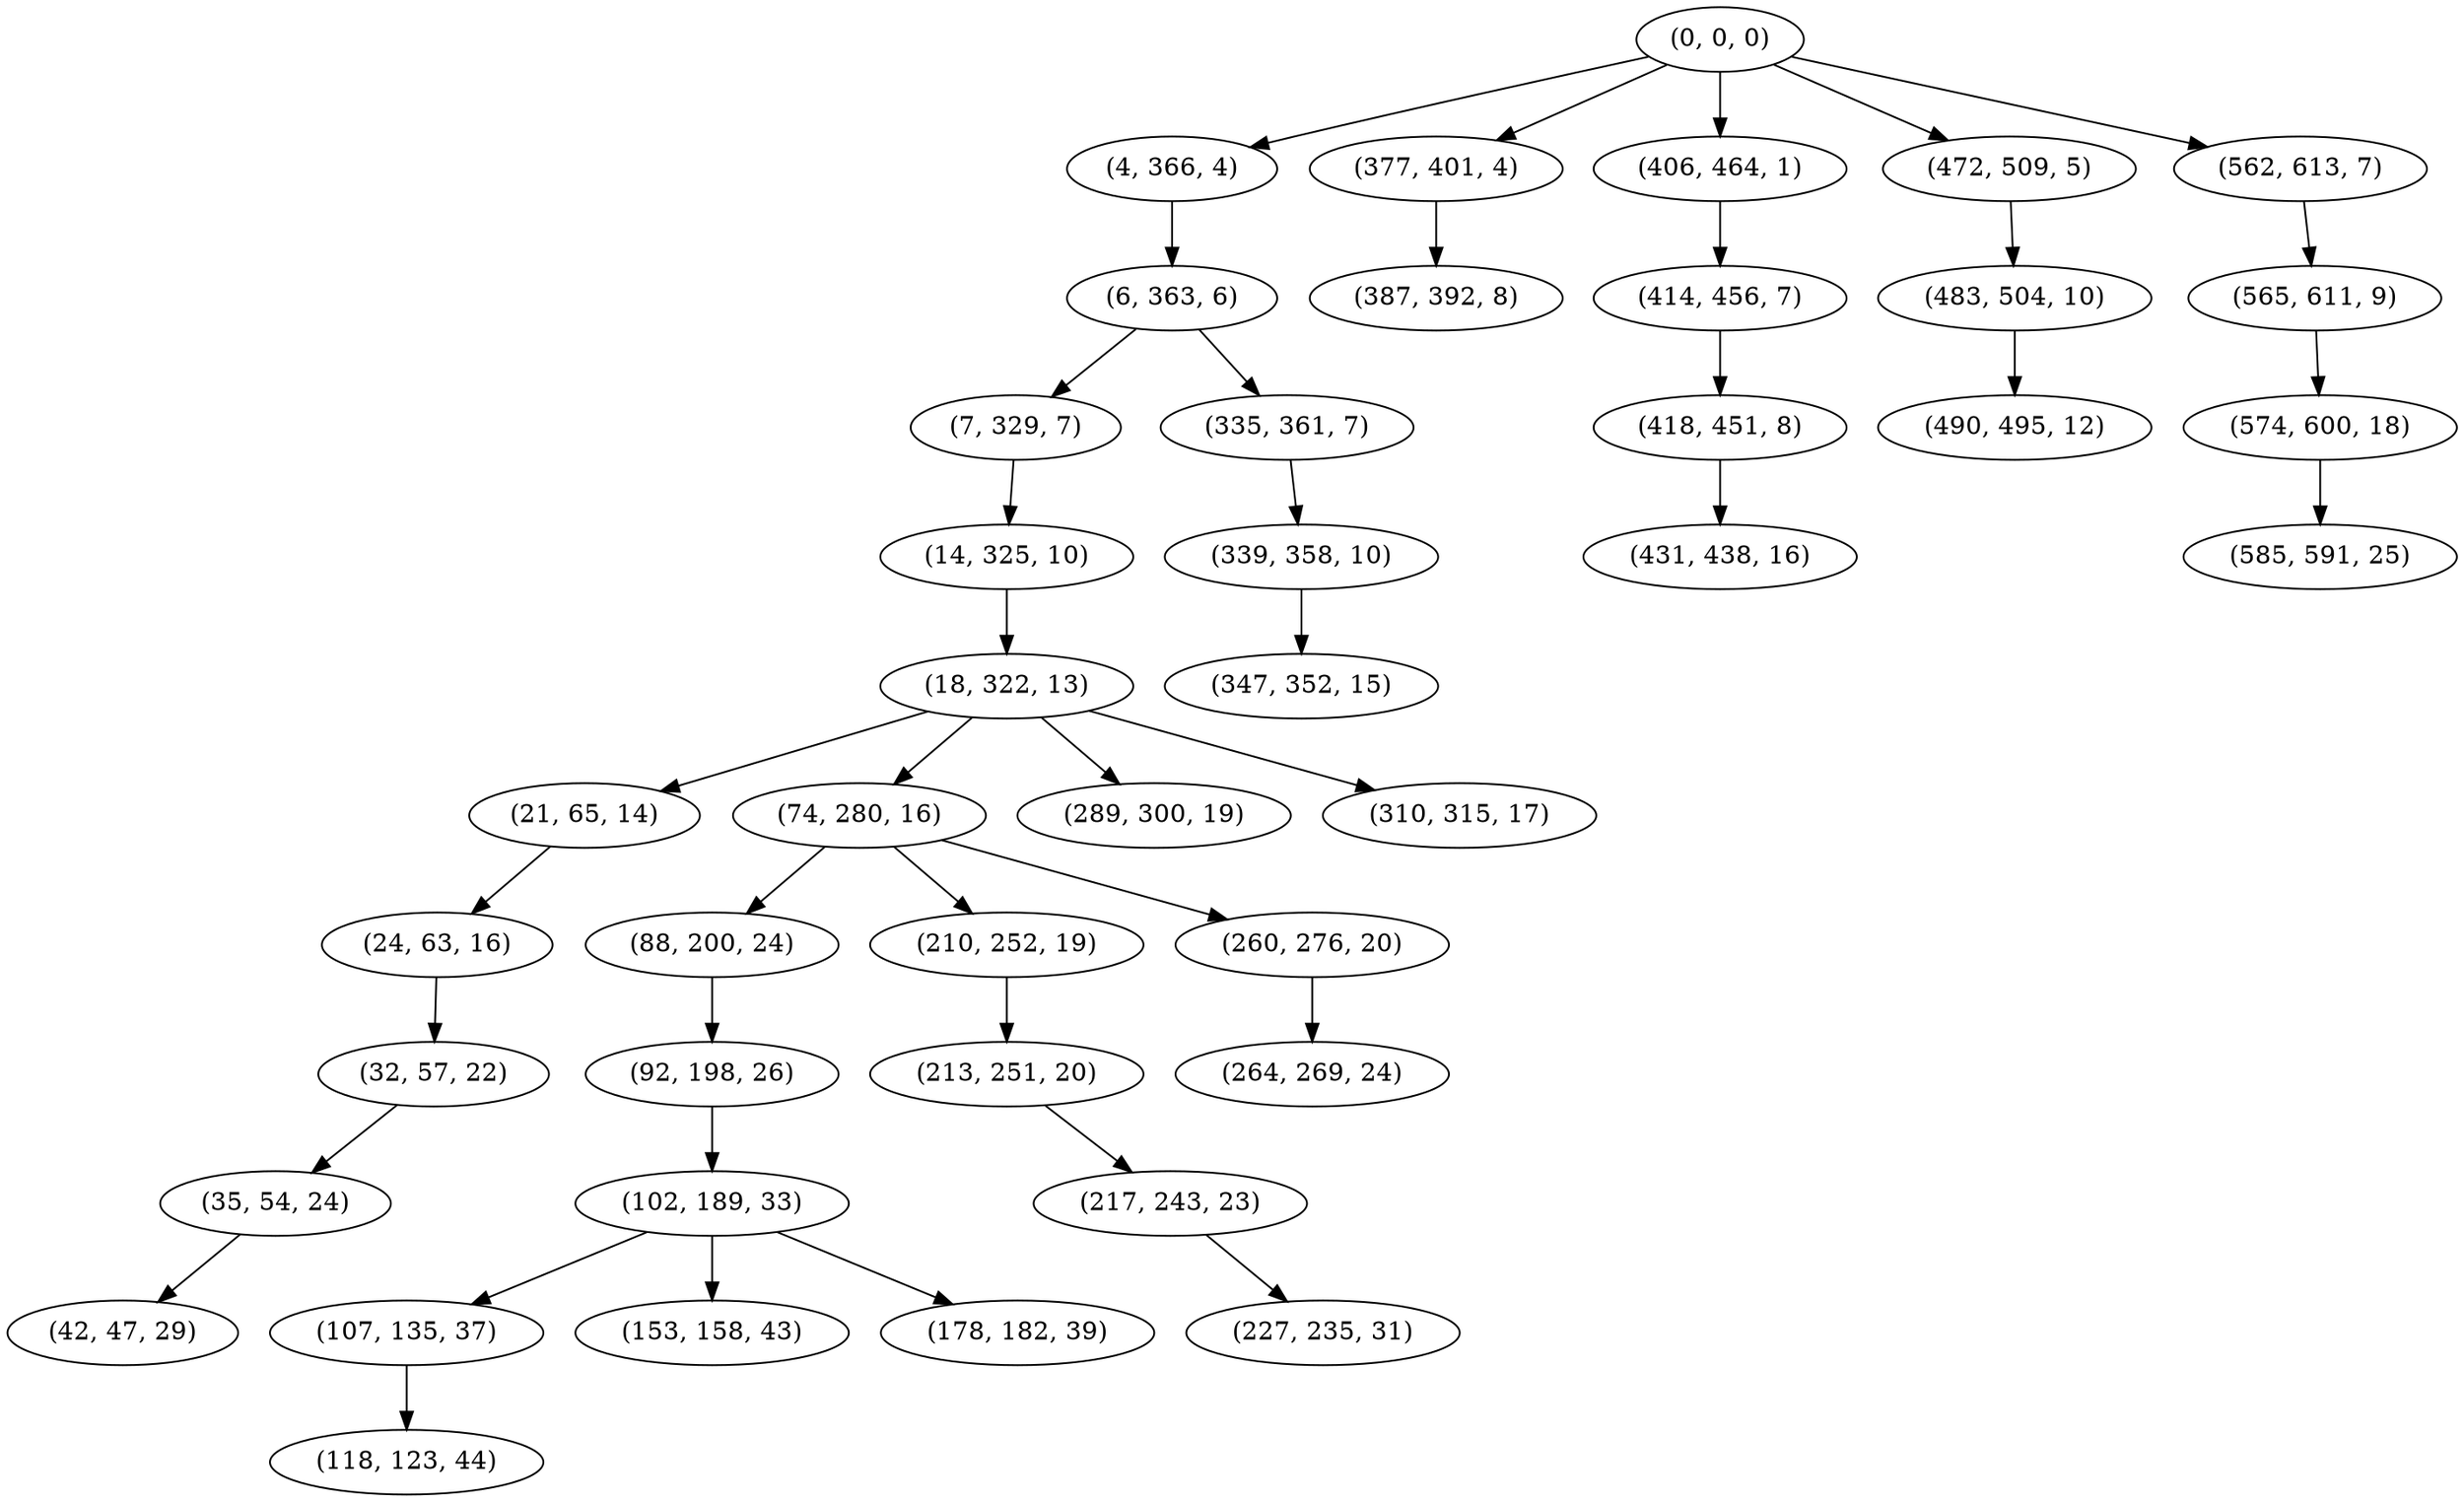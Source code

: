 digraph tree {
    "(0, 0, 0)";
    "(4, 366, 4)";
    "(6, 363, 6)";
    "(7, 329, 7)";
    "(14, 325, 10)";
    "(18, 322, 13)";
    "(21, 65, 14)";
    "(24, 63, 16)";
    "(32, 57, 22)";
    "(35, 54, 24)";
    "(42, 47, 29)";
    "(74, 280, 16)";
    "(88, 200, 24)";
    "(92, 198, 26)";
    "(102, 189, 33)";
    "(107, 135, 37)";
    "(118, 123, 44)";
    "(153, 158, 43)";
    "(178, 182, 39)";
    "(210, 252, 19)";
    "(213, 251, 20)";
    "(217, 243, 23)";
    "(227, 235, 31)";
    "(260, 276, 20)";
    "(264, 269, 24)";
    "(289, 300, 19)";
    "(310, 315, 17)";
    "(335, 361, 7)";
    "(339, 358, 10)";
    "(347, 352, 15)";
    "(377, 401, 4)";
    "(387, 392, 8)";
    "(406, 464, 1)";
    "(414, 456, 7)";
    "(418, 451, 8)";
    "(431, 438, 16)";
    "(472, 509, 5)";
    "(483, 504, 10)";
    "(490, 495, 12)";
    "(562, 613, 7)";
    "(565, 611, 9)";
    "(574, 600, 18)";
    "(585, 591, 25)";
    "(0, 0, 0)" -> "(4, 366, 4)";
    "(0, 0, 0)" -> "(377, 401, 4)";
    "(0, 0, 0)" -> "(406, 464, 1)";
    "(0, 0, 0)" -> "(472, 509, 5)";
    "(0, 0, 0)" -> "(562, 613, 7)";
    "(4, 366, 4)" -> "(6, 363, 6)";
    "(6, 363, 6)" -> "(7, 329, 7)";
    "(6, 363, 6)" -> "(335, 361, 7)";
    "(7, 329, 7)" -> "(14, 325, 10)";
    "(14, 325, 10)" -> "(18, 322, 13)";
    "(18, 322, 13)" -> "(21, 65, 14)";
    "(18, 322, 13)" -> "(74, 280, 16)";
    "(18, 322, 13)" -> "(289, 300, 19)";
    "(18, 322, 13)" -> "(310, 315, 17)";
    "(21, 65, 14)" -> "(24, 63, 16)";
    "(24, 63, 16)" -> "(32, 57, 22)";
    "(32, 57, 22)" -> "(35, 54, 24)";
    "(35, 54, 24)" -> "(42, 47, 29)";
    "(74, 280, 16)" -> "(88, 200, 24)";
    "(74, 280, 16)" -> "(210, 252, 19)";
    "(74, 280, 16)" -> "(260, 276, 20)";
    "(88, 200, 24)" -> "(92, 198, 26)";
    "(92, 198, 26)" -> "(102, 189, 33)";
    "(102, 189, 33)" -> "(107, 135, 37)";
    "(102, 189, 33)" -> "(153, 158, 43)";
    "(102, 189, 33)" -> "(178, 182, 39)";
    "(107, 135, 37)" -> "(118, 123, 44)";
    "(210, 252, 19)" -> "(213, 251, 20)";
    "(213, 251, 20)" -> "(217, 243, 23)";
    "(217, 243, 23)" -> "(227, 235, 31)";
    "(260, 276, 20)" -> "(264, 269, 24)";
    "(335, 361, 7)" -> "(339, 358, 10)";
    "(339, 358, 10)" -> "(347, 352, 15)";
    "(377, 401, 4)" -> "(387, 392, 8)";
    "(406, 464, 1)" -> "(414, 456, 7)";
    "(414, 456, 7)" -> "(418, 451, 8)";
    "(418, 451, 8)" -> "(431, 438, 16)";
    "(472, 509, 5)" -> "(483, 504, 10)";
    "(483, 504, 10)" -> "(490, 495, 12)";
    "(562, 613, 7)" -> "(565, 611, 9)";
    "(565, 611, 9)" -> "(574, 600, 18)";
    "(574, 600, 18)" -> "(585, 591, 25)";
}

